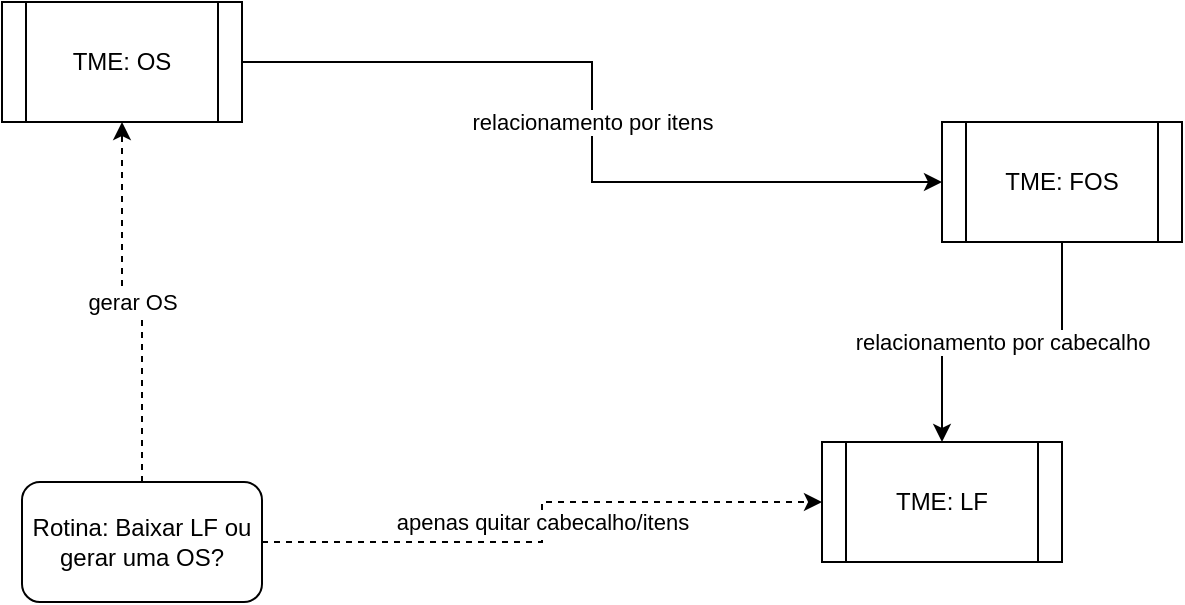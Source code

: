 <mxfile version="10.6.5" type="device"><diagram id="GD7J1cGiGJC5ilWIAP_x" name="Page-1"><mxGraphModel dx="840" dy="452" grid="1" gridSize="10" guides="1" tooltips="1" connect="1" arrows="1" fold="1" page="1" pageScale="1" pageWidth="827" pageHeight="1169" math="0" shadow="0"><root><mxCell id="0"/><mxCell id="1" parent="0"/><mxCell id="hy6zigoE7ErfhB5hW_H7-5" value="relacionamento por cabecalho" style="edgeStyle=orthogonalEdgeStyle;rounded=0;orthogonalLoop=1;jettySize=auto;html=1;" edge="1" parent="1" source="hy6zigoE7ErfhB5hW_H7-1" target="hy6zigoE7ErfhB5hW_H7-2"><mxGeometry relative="1" as="geometry"/></mxCell><mxCell id="hy6zigoE7ErfhB5hW_H7-1" value="TME: FOS" style="shape=process;whiteSpace=wrap;html=1;backgroundOutline=1;" vertex="1" parent="1"><mxGeometry x="510" y="100" width="120" height="60" as="geometry"/></mxCell><mxCell id="hy6zigoE7ErfhB5hW_H7-2" value="TME: LF&lt;br&gt;" style="shape=process;whiteSpace=wrap;html=1;backgroundOutline=1;" vertex="1" parent="1"><mxGeometry x="450" y="260" width="120" height="60" as="geometry"/></mxCell><mxCell id="hy6zigoE7ErfhB5hW_H7-4" value="relacionamento por itens&lt;br&gt;" style="edgeStyle=orthogonalEdgeStyle;rounded=0;orthogonalLoop=1;jettySize=auto;html=1;" edge="1" parent="1" source="hy6zigoE7ErfhB5hW_H7-3" target="hy6zigoE7ErfhB5hW_H7-1"><mxGeometry relative="1" as="geometry"/></mxCell><mxCell id="hy6zigoE7ErfhB5hW_H7-3" value="TME: OS" style="shape=process;whiteSpace=wrap;html=1;backgroundOutline=1;" vertex="1" parent="1"><mxGeometry x="40" y="40" width="120" height="60" as="geometry"/></mxCell><mxCell id="hy6zigoE7ErfhB5hW_H7-7" value="apenas quitar cabecalho/itens" style="edgeStyle=orthogonalEdgeStyle;rounded=0;orthogonalLoop=1;jettySize=auto;html=1;entryX=0;entryY=0.5;entryDx=0;entryDy=0;dashed=1;" edge="1" parent="1" source="hy6zigoE7ErfhB5hW_H7-6" target="hy6zigoE7ErfhB5hW_H7-2"><mxGeometry relative="1" as="geometry"/></mxCell><mxCell id="hy6zigoE7ErfhB5hW_H7-8" value="gerar OS" style="edgeStyle=orthogonalEdgeStyle;rounded=0;orthogonalLoop=1;jettySize=auto;html=1;entryX=0.5;entryY=1;entryDx=0;entryDy=0;dashed=1;" edge="1" parent="1" source="hy6zigoE7ErfhB5hW_H7-6" target="hy6zigoE7ErfhB5hW_H7-3"><mxGeometry relative="1" as="geometry"/></mxCell><mxCell id="hy6zigoE7ErfhB5hW_H7-6" value="Rotina: Baixar LF ou gerar uma OS?" style="rounded=1;whiteSpace=wrap;html=1;" vertex="1" parent="1"><mxGeometry x="50" y="280" width="120" height="60" as="geometry"/></mxCell></root></mxGraphModel></diagram></mxfile>